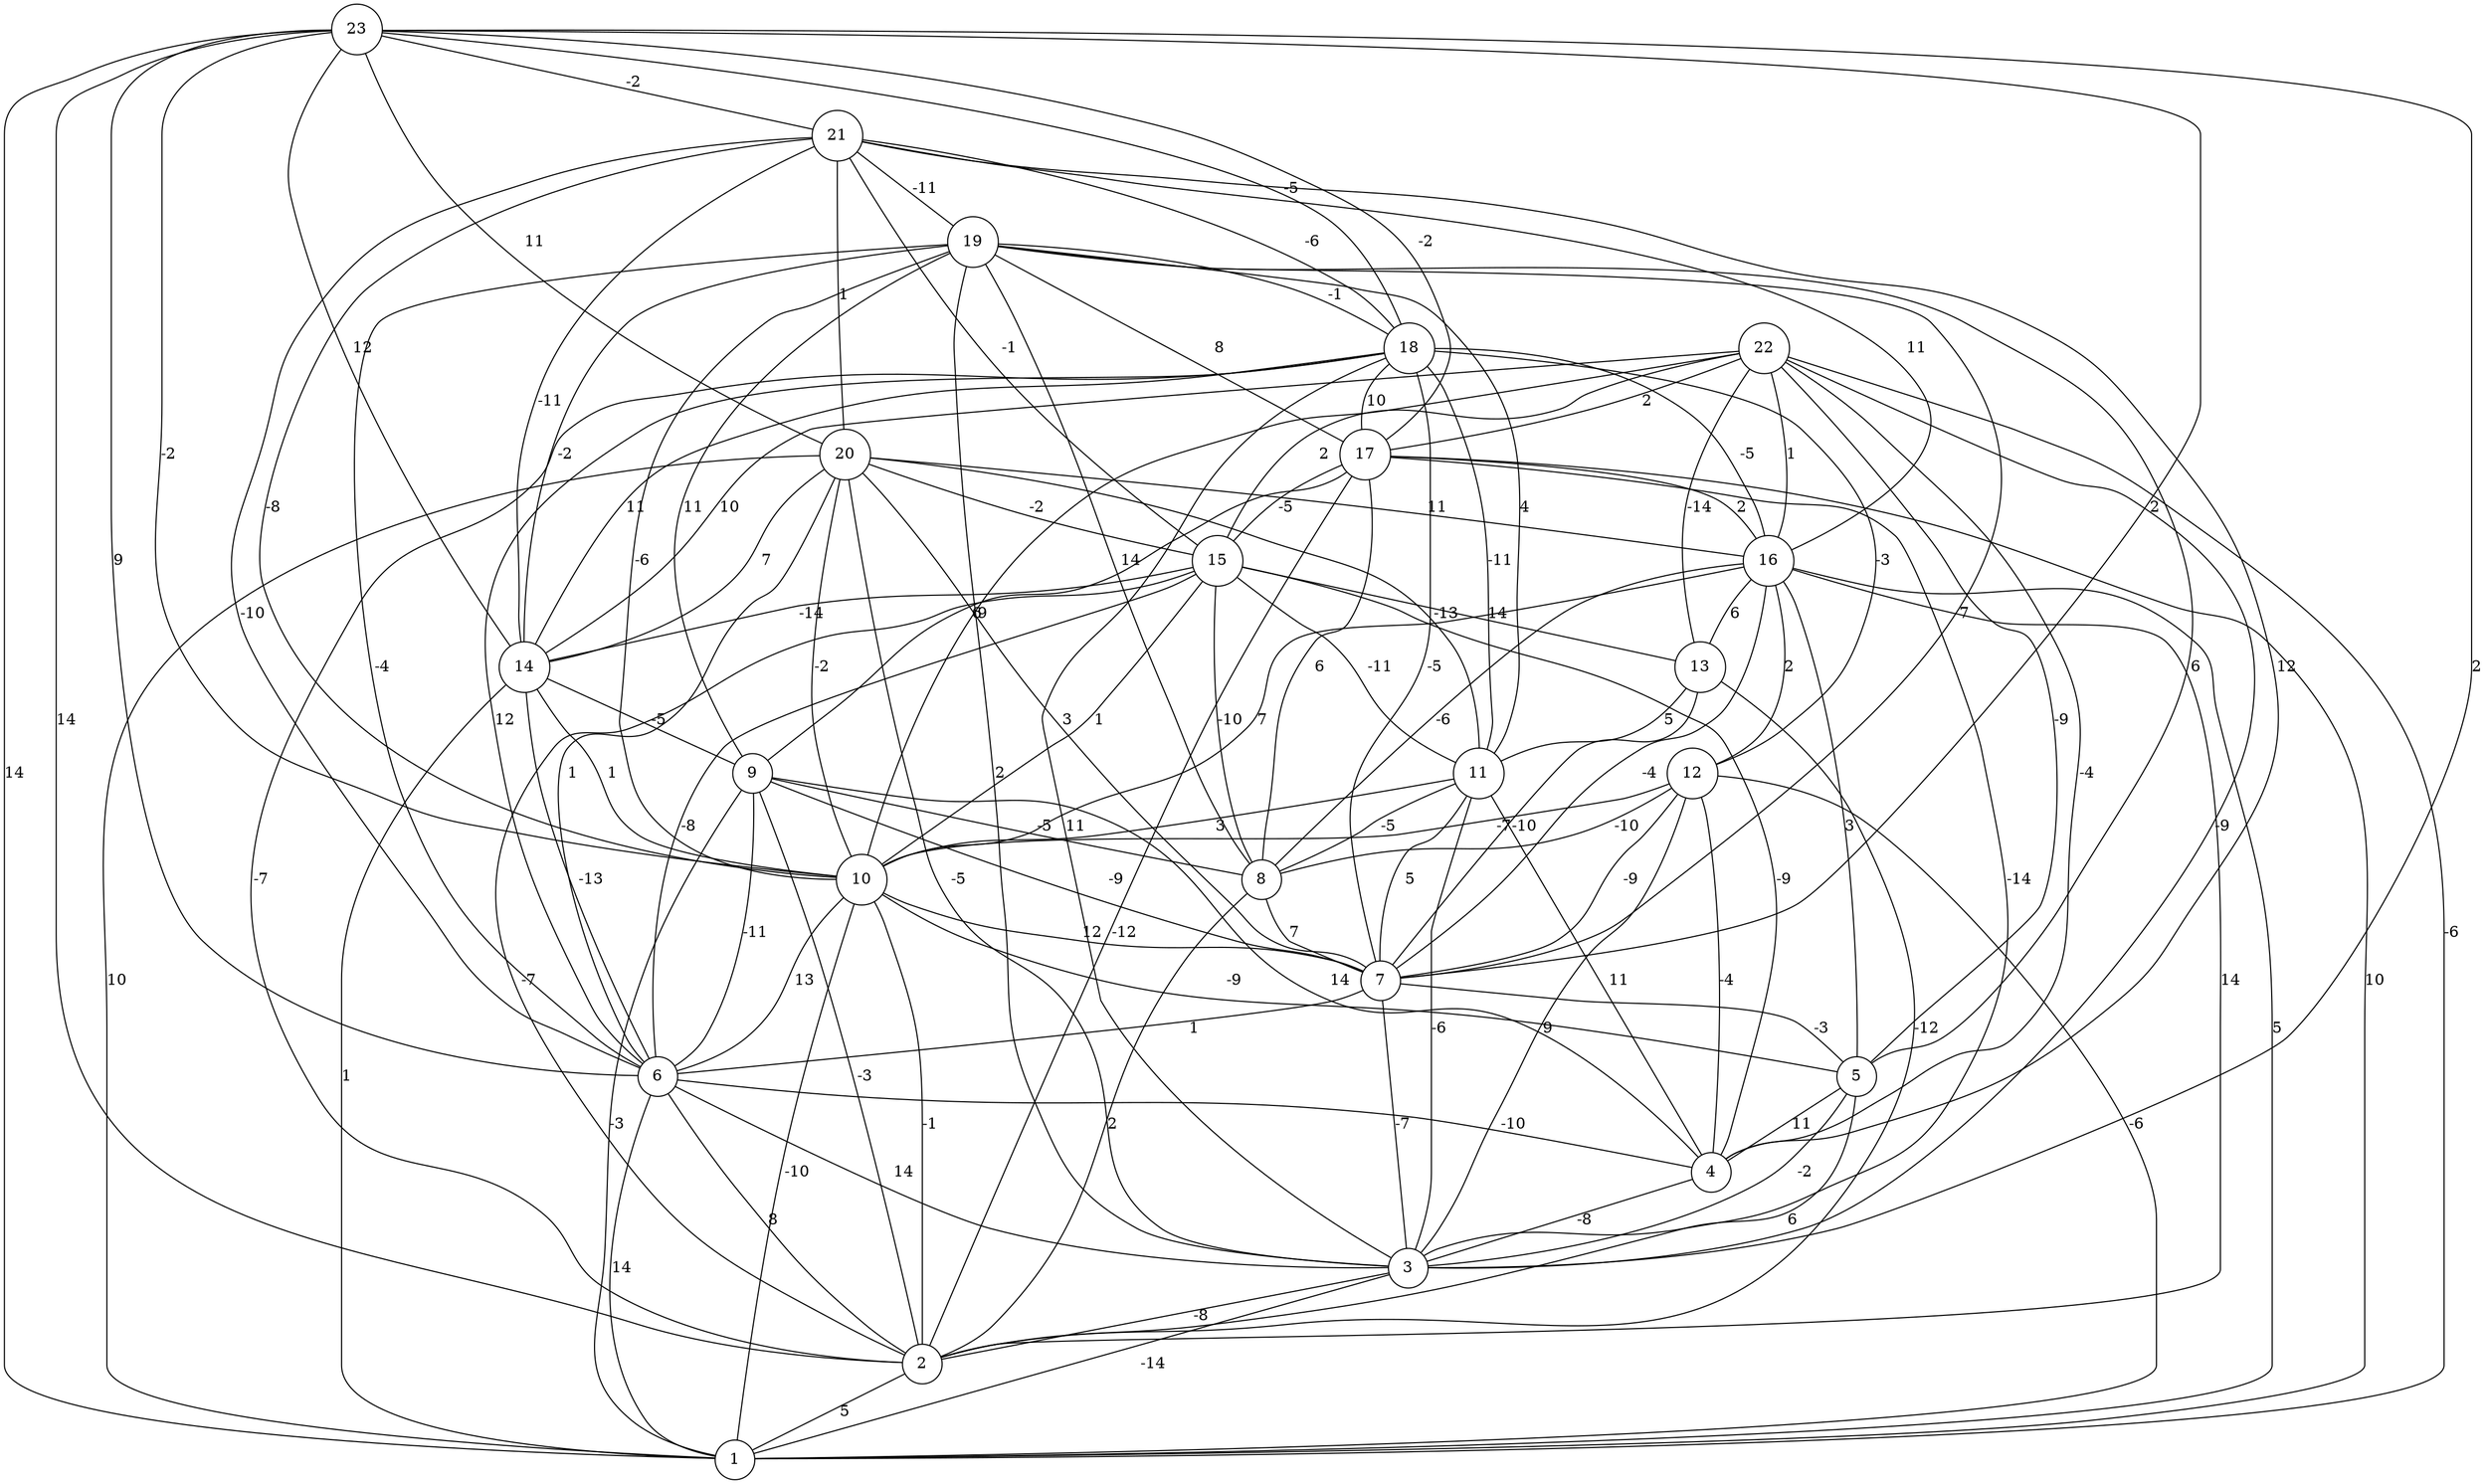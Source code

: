 graph { 
	 fontname="Helvetica,Arial,sans-serif" 
	 node [shape = circle]; 
	 23 -- 1 [label = "14"];
	 23 -- 2 [label = "14"];
	 23 -- 3 [label = "2"];
	 23 -- 6 [label = "9"];
	 23 -- 7 [label = "2"];
	 23 -- 10 [label = "-2"];
	 23 -- 14 [label = "12"];
	 23 -- 17 [label = "-2"];
	 23 -- 18 [label = "-5"];
	 23 -- 20 [label = "11"];
	 23 -- 21 [label = "-2"];
	 22 -- 1 [label = "-6"];
	 22 -- 3 [label = "-9"];
	 22 -- 4 [label = "-4"];
	 22 -- 5 [label = "-9"];
	 22 -- 10 [label = "9"];
	 22 -- 13 [label = "-14"];
	 22 -- 14 [label = "10"];
	 22 -- 15 [label = "2"];
	 22 -- 16 [label = "1"];
	 22 -- 17 [label = "2"];
	 21 -- 4 [label = "12"];
	 21 -- 6 [label = "-10"];
	 21 -- 10 [label = "-8"];
	 21 -- 14 [label = "-11"];
	 21 -- 15 [label = "-1"];
	 21 -- 16 [label = "11"];
	 21 -- 18 [label = "-6"];
	 21 -- 19 [label = "-11"];
	 21 -- 20 [label = "1"];
	 20 -- 1 [label = "10"];
	 20 -- 3 [label = "-5"];
	 20 -- 6 [label = "1"];
	 20 -- 7 [label = "3"];
	 20 -- 10 [label = "-2"];
	 20 -- 11 [label = "-13"];
	 20 -- 14 [label = "7"];
	 20 -- 15 [label = "-2"];
	 20 -- 16 [label = "11"];
	 19 -- 3 [label = "2"];
	 19 -- 5 [label = "6"];
	 19 -- 6 [label = "-4"];
	 19 -- 7 [label = "7"];
	 19 -- 8 [label = "14"];
	 19 -- 9 [label = "11"];
	 19 -- 10 [label = "-6"];
	 19 -- 11 [label = "4"];
	 19 -- 14 [label = "-2"];
	 19 -- 17 [label = "8"];
	 19 -- 18 [label = "-1"];
	 18 -- 2 [label = "-7"];
	 18 -- 3 [label = "11"];
	 18 -- 6 [label = "12"];
	 18 -- 7 [label = "-5"];
	 18 -- 11 [label = "-11"];
	 18 -- 12 [label = "-3"];
	 18 -- 14 [label = "11"];
	 18 -- 16 [label = "-5"];
	 18 -- 17 [label = "10"];
	 17 -- 1 [label = "10"];
	 17 -- 2 [label = "-12"];
	 17 -- 3 [label = "-14"];
	 17 -- 8 [label = "6"];
	 17 -- 9 [label = "6"];
	 17 -- 15 [label = "-5"];
	 17 -- 16 [label = "2"];
	 16 -- 1 [label = "5"];
	 16 -- 2 [label = "14"];
	 16 -- 5 [label = "3"];
	 16 -- 7 [label = "-4"];
	 16 -- 8 [label = "-6"];
	 16 -- 10 [label = "7"];
	 16 -- 12 [label = "2"];
	 16 -- 13 [label = "6"];
	 15 -- 2 [label = "-7"];
	 15 -- 4 [label = "-9"];
	 15 -- 6 [label = "-8"];
	 15 -- 8 [label = "-10"];
	 15 -- 10 [label = "1"];
	 15 -- 11 [label = "-11"];
	 15 -- 13 [label = "14"];
	 15 -- 14 [label = "-14"];
	 14 -- 1 [label = "1"];
	 14 -- 6 [label = "-13"];
	 14 -- 9 [label = "-5"];
	 14 -- 10 [label = "1"];
	 13 -- 2 [label = "-12"];
	 13 -- 7 [label = "-10"];
	 13 -- 11 [label = "5"];
	 12 -- 1 [label = "-6"];
	 12 -- 3 [label = "9"];
	 12 -- 4 [label = "-4"];
	 12 -- 7 [label = "-9"];
	 12 -- 8 [label = "-10"];
	 12 -- 10 [label = "-7"];
	 11 -- 3 [label = "-6"];
	 11 -- 4 [label = "11"];
	 11 -- 7 [label = "5"];
	 11 -- 8 [label = "-5"];
	 11 -- 10 [label = "3"];
	 10 -- 1 [label = "-10"];
	 10 -- 2 [label = "-1"];
	 10 -- 5 [label = "-9"];
	 10 -- 6 [label = "13"];
	 10 -- 7 [label = "12"];
	 9 -- 1 [label = "-3"];
	 9 -- 2 [label = "-3"];
	 9 -- 4 [label = "14"];
	 9 -- 6 [label = "-11"];
	 9 -- 7 [label = "-9"];
	 9 -- 8 [label = "-5"];
	 8 -- 2 [label = "2"];
	 8 -- 7 [label = "7"];
	 7 -- 3 [label = "-7"];
	 7 -- 5 [label = "-3"];
	 7 -- 6 [label = "1"];
	 6 -- 1 [label = "14"];
	 6 -- 2 [label = "8"];
	 6 -- 3 [label = "14"];
	 6 -- 4 [label = "-10"];
	 5 -- 2 [label = "6"];
	 5 -- 3 [label = "-2"];
	 5 -- 4 [label = "11"];
	 4 -- 3 [label = "-8"];
	 3 -- 1 [label = "-14"];
	 3 -- 2 [label = "-8"];
	 2 -- 1 [label = "5"];
	 1;
	 2;
	 3;
	 4;
	 5;
	 6;
	 7;
	 8;
	 9;
	 10;
	 11;
	 12;
	 13;
	 14;
	 15;
	 16;
	 17;
	 18;
	 19;
	 20;
	 21;
	 22;
	 23;
}
